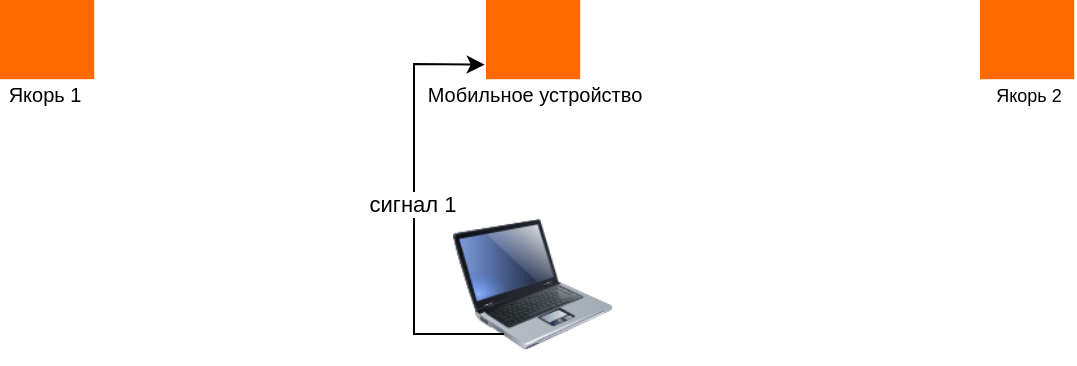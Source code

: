 <mxfile border="50" scale="3" compressed="false" locked="false" version="26.2.2">
  <diagram name="Blank" id="YmL12bMKpDGza6XwsDPr">
    <mxGraphModel dx="1844" dy="634" grid="0" gridSize="10" guides="1" tooltips="1" connect="1" arrows="1" fold="1" page="0" pageScale="1" pageWidth="827" pageHeight="1169" background="none" math="1" shadow="0">
      <root>
        <mxCell id="X5NqExCQtvZxIxQ7pmgY-0" />
        <mxCell id="1" parent="X5NqExCQtvZxIxQ7pmgY-0" />
        <object label="" placeholders="1" id="Gr0Zq-AI6Quabplr0KPa-103">
          <mxCell style="image;html=1;image=img/lib/clip_art/computers/Laptop_128x128.png;fontFamily=Helvetica;fontSize=12;fontColor=#0A3DA3;align=center;strokeWidth=2;fillColor=#EDF5FF;fontStyle=1;verticalAlign=bottom;strokeColor=none;labelBackgroundColor=#EDF5FF;labelBorderColor=none;labelPosition=center;verticalLabelPosition=top;" parent="1" vertex="1">
            <mxGeometry x="-523.45" y="480" width="80" height="80" as="geometry" />
          </mxCell>
        </object>
        <mxCell id="YcL9H07bTUGaqKfZckYU-1" value="" style="points=[];aspect=fixed;html=1;align=center;shadow=0;dashed=0;fillColor=#FF6A00;strokeColor=none;shape=mxgraph.alibaba_cloud.agw_aligateway;" parent="1" vertex="1">
          <mxGeometry x="-507" y="378" width="47.1" height="39.6" as="geometry" />
        </mxCell>
        <mxCell id="YcL9H07bTUGaqKfZckYU-2" value="" style="points=[];aspect=fixed;html=1;align=center;shadow=0;dashed=0;fillColor=#FF6A00;strokeColor=none;shape=mxgraph.alibaba_cloud.agw_aligateway;" parent="1" vertex="1">
          <mxGeometry x="-750" y="378" width="47.1" height="39.6" as="geometry" />
        </mxCell>
        <mxCell id="YcL9H07bTUGaqKfZckYU-3" value="" style="points=[];aspect=fixed;html=1;align=center;shadow=0;dashed=0;fillColor=#FF6A00;strokeColor=none;shape=mxgraph.alibaba_cloud.agw_aligateway;" parent="1" vertex="1">
          <mxGeometry x="-260" y="378" width="47.1" height="39.6" as="geometry" />
        </mxCell>
        <mxCell id="M880iQTlcIPckHHo8cyl-1" value="&lt;font size=&quot;1&quot;&gt;Якорь 1&lt;/font&gt;" style="edgeLabel;html=1;align=center;verticalAlign=middle;resizable=0;points=[];" parent="1" connectable="0" vertex="1">
          <mxGeometry x="-728.238" y="425" as="geometry" />
        </mxCell>
        <mxCell id="M880iQTlcIPckHHo8cyl-2" value="&lt;font style=&quot;font-size: 9px;&quot;&gt;Якорь 2&lt;/font&gt;" style="edgeLabel;html=1;align=center;verticalAlign=middle;resizable=0;points=[];" parent="1" connectable="0" vertex="1">
          <mxGeometry x="-236.448" y="425" as="geometry" />
        </mxCell>
        <mxCell id="M880iQTlcIPckHHo8cyl-3" value="&lt;font style=&quot;font-size: 10px;&quot;&gt;Мобильное устройство&lt;/font&gt;" style="edgeLabel;html=1;align=center;verticalAlign=middle;resizable=0;points=[];" parent="1" connectable="0" vertex="1">
          <mxGeometry x="-483.448" y="425" as="geometry" />
        </mxCell>
        <mxCell id="NuutMMW1q3ZvTcBgo77i-7" value="" style="endArrow=classic;html=1;rounded=0;entryX=-0.013;entryY=0.817;entryDx=0;entryDy=0;entryPerimeter=0;" parent="1" target="YcL9H07bTUGaqKfZckYU-1" edge="1">
          <mxGeometry width="50" height="50" relative="1" as="geometry">
            <mxPoint x="-498" y="545" as="sourcePoint" />
            <mxPoint x="-592" y="494" as="targetPoint" />
            <Array as="points">
              <mxPoint x="-543" y="545" />
              <mxPoint x="-543" y="410" />
            </Array>
          </mxGeometry>
        </mxCell>
        <mxCell id="NuutMMW1q3ZvTcBgo77i-13" value="сигнал 1" style="edgeLabel;html=1;align=center;verticalAlign=middle;resizable=0;points=[];" parent="NuutMMW1q3ZvTcBgo77i-7" vertex="1" connectable="0">
          <mxGeometry x="0.027" y="1" relative="1" as="geometry">
            <mxPoint as="offset" />
          </mxGeometry>
        </mxCell>
      </root>
    </mxGraphModel>
  </diagram>
</mxfile>
